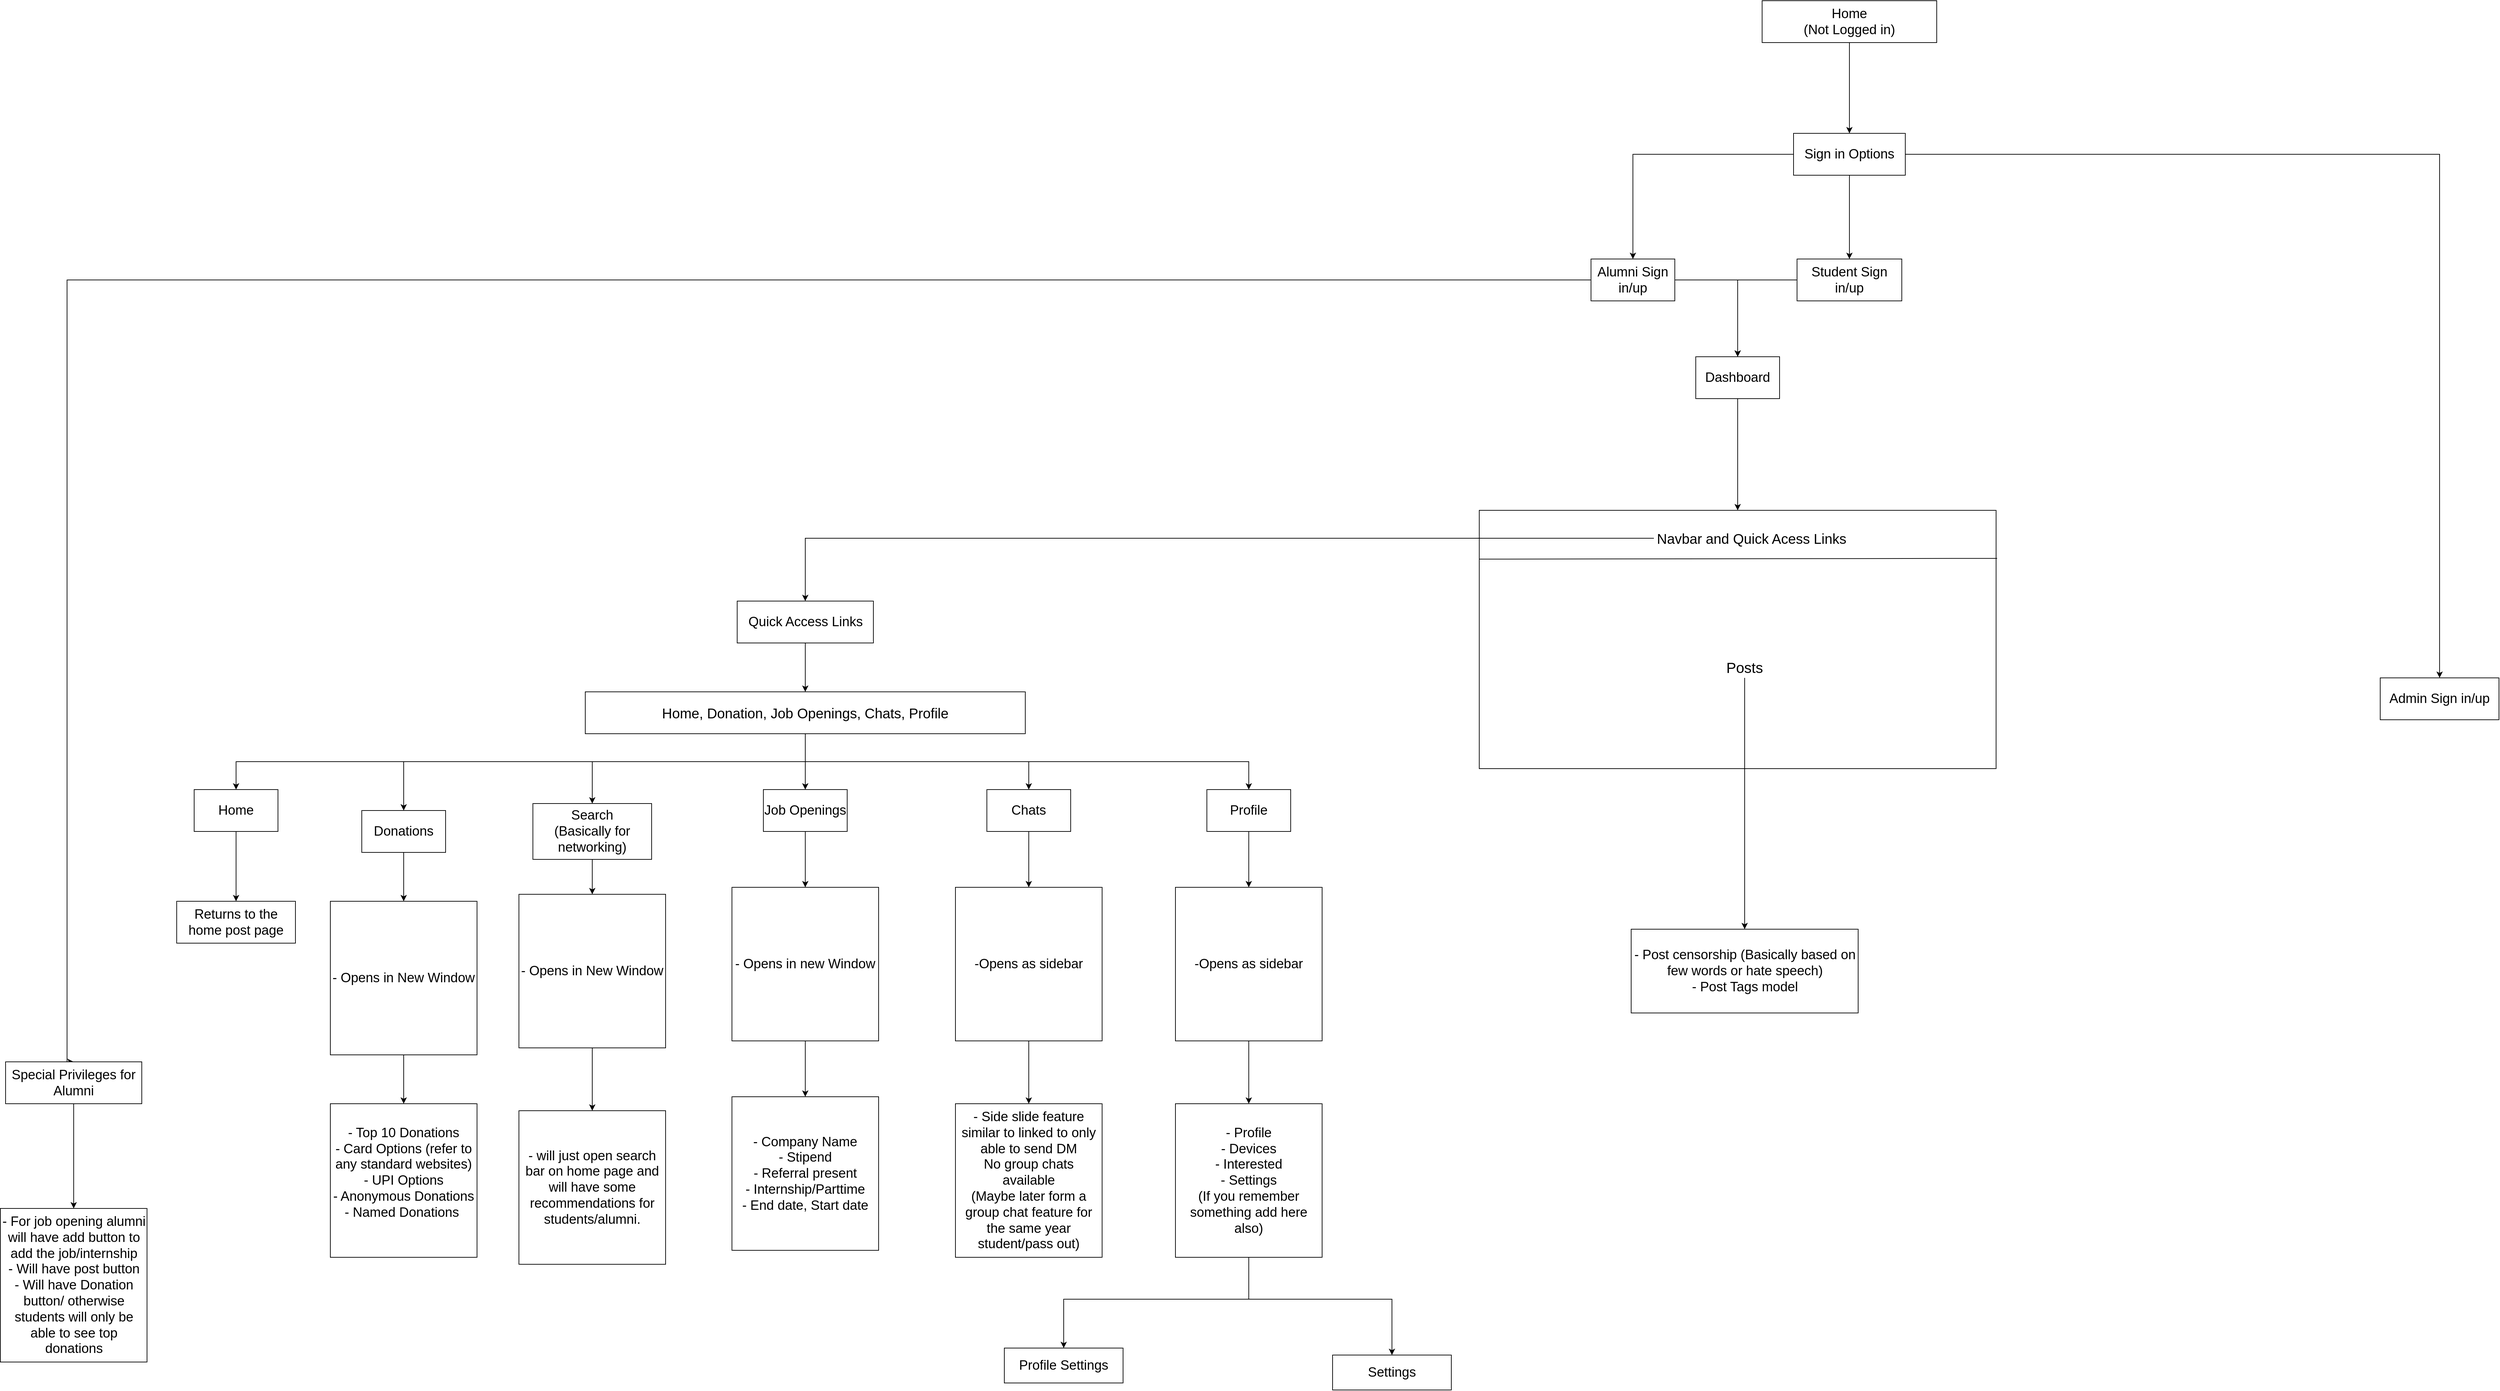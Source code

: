 <mxfile version="24.7.7">
  <diagram name="Page-1" id="4gfXaNwS_RfsjqHXzkuQ">
    <mxGraphModel dx="4313" dy="1921" grid="1" gridSize="10" guides="1" tooltips="1" connect="1" arrows="1" fold="1" page="0" pageScale="1" pageWidth="850" pageHeight="1100" math="0" shadow="0">
      <root>
        <mxCell id="0" />
        <mxCell id="1" parent="0" />
        <mxCell id="sOjH8hNvxDmf17qbo72S-2" style="edgeStyle=orthogonalEdgeStyle;rounded=0;orthogonalLoop=1;jettySize=auto;html=1;entryX=0.5;entryY=0;entryDx=0;entryDy=0;" edge="1" parent="1" source="m_6LavPOFjWht3W83s9c-1" target="m_6LavPOFjWht3W83s9c-2">
          <mxGeometry relative="1" as="geometry" />
        </mxCell>
        <mxCell id="m_6LavPOFjWht3W83s9c-1" value="&lt;font style=&quot;font-size: 19px;&quot;&gt;Home&lt;/font&gt;&lt;div style=&quot;font-size: 19px;&quot;&gt;&lt;font style=&quot;font-size: 19px;&quot;&gt;(Not Logged in)&lt;/font&gt;&lt;/div&gt;" style="rounded=0;whiteSpace=wrap;html=1;" parent="1" vertex="1">
          <mxGeometry x="315" y="-710" width="250" height="60" as="geometry" />
        </mxCell>
        <mxCell id="sOjH8hNvxDmf17qbo72S-3" style="edgeStyle=orthogonalEdgeStyle;rounded=0;orthogonalLoop=1;jettySize=auto;html=1;" edge="1" parent="1" source="m_6LavPOFjWht3W83s9c-2" target="sOjH8hNvxDmf17qbo72S-6">
          <mxGeometry relative="1" as="geometry">
            <mxPoint x="120" y="240" as="targetPoint" />
          </mxGeometry>
        </mxCell>
        <mxCell id="sOjH8hNvxDmf17qbo72S-10" style="edgeStyle=orthogonalEdgeStyle;rounded=0;orthogonalLoop=1;jettySize=auto;html=1;entryX=0.5;entryY=0;entryDx=0;entryDy=0;" edge="1" parent="1" source="m_6LavPOFjWht3W83s9c-2" target="sOjH8hNvxDmf17qbo72S-9">
          <mxGeometry relative="1" as="geometry" />
        </mxCell>
        <mxCell id="sOjH8hNvxDmf17qbo72S-11" value="" style="edgeStyle=orthogonalEdgeStyle;rounded=0;orthogonalLoop=1;jettySize=auto;html=1;" edge="1" parent="1" source="m_6LavPOFjWht3W83s9c-2" target="sOjH8hNvxDmf17qbo72S-7">
          <mxGeometry relative="1" as="geometry" />
        </mxCell>
        <mxCell id="m_6LavPOFjWht3W83s9c-2" value="&lt;font style=&quot;font-size: 19px;&quot;&gt;Sign in Options&lt;/font&gt;" style="rounded=0;whiteSpace=wrap;html=1;" parent="1" vertex="1">
          <mxGeometry x="360" y="-520" width="160" height="60" as="geometry" />
        </mxCell>
        <mxCell id="sOjH8hNvxDmf17qbo72S-23" style="edgeStyle=orthogonalEdgeStyle;rounded=0;orthogonalLoop=1;jettySize=auto;html=1;" edge="1" parent="1" source="sOjH8hNvxDmf17qbo72S-6" target="sOjH8hNvxDmf17qbo72S-20">
          <mxGeometry relative="1" as="geometry" />
        </mxCell>
        <mxCell id="sOjH8hNvxDmf17qbo72S-88" style="edgeStyle=orthogonalEdgeStyle;rounded=0;orthogonalLoop=1;jettySize=auto;html=1;entryX=0.5;entryY=0;entryDx=0;entryDy=0;" edge="1" parent="1" source="sOjH8hNvxDmf17qbo72S-6" target="sOjH8hNvxDmf17qbo72S-87">
          <mxGeometry relative="1" as="geometry">
            <Array as="points">
              <mxPoint x="-2112" y="-310" />
              <mxPoint x="-2112" y="810" />
            </Array>
          </mxGeometry>
        </mxCell>
        <mxCell id="sOjH8hNvxDmf17qbo72S-6" value="&lt;font style=&quot;font-size: 19px;&quot;&gt;Alumni Sign in/up&lt;/font&gt;" style="rounded=0;whiteSpace=wrap;html=1;" vertex="1" parent="1">
          <mxGeometry x="70" y="-340" width="120" height="60" as="geometry" />
        </mxCell>
        <mxCell id="sOjH8hNvxDmf17qbo72S-32" style="edgeStyle=orthogonalEdgeStyle;rounded=0;orthogonalLoop=1;jettySize=auto;html=1;entryX=0.5;entryY=0;entryDx=0;entryDy=0;" edge="1" parent="1" source="sOjH8hNvxDmf17qbo72S-7" target="sOjH8hNvxDmf17qbo72S-20">
          <mxGeometry relative="1" as="geometry" />
        </mxCell>
        <mxCell id="sOjH8hNvxDmf17qbo72S-7" value="&lt;font style=&quot;font-size: 19px;&quot;&gt;Student Sign in/up&lt;/font&gt;" style="rounded=0;whiteSpace=wrap;html=1;" vertex="1" parent="1">
          <mxGeometry x="365" y="-340" width="150" height="60" as="geometry" />
        </mxCell>
        <mxCell id="sOjH8hNvxDmf17qbo72S-9" value="&lt;font style=&quot;font-size: 19px;&quot;&gt;Admin Sign in/up&lt;/font&gt;" style="rounded=0;whiteSpace=wrap;html=1;" vertex="1" parent="1">
          <mxGeometry x="1200" y="260" width="170" height="60" as="geometry" />
        </mxCell>
        <mxCell id="sOjH8hNvxDmf17qbo72S-14" value="" style="rounded=0;whiteSpace=wrap;html=1;" vertex="1" parent="1">
          <mxGeometry x="-90" y="20" width="740" height="370" as="geometry" />
        </mxCell>
        <mxCell id="sOjH8hNvxDmf17qbo72S-26" style="edgeStyle=orthogonalEdgeStyle;rounded=0;orthogonalLoop=1;jettySize=auto;html=1;exitX=0.5;exitY=1;exitDx=0;exitDy=0;entryX=0.5;entryY=0;entryDx=0;entryDy=0;" edge="1" parent="1" source="sOjH8hNvxDmf17qbo72S-20" target="sOjH8hNvxDmf17qbo72S-14">
          <mxGeometry relative="1" as="geometry" />
        </mxCell>
        <mxCell id="sOjH8hNvxDmf17qbo72S-20" value="&lt;font style=&quot;font-size: 19px;&quot;&gt;Dashboard&lt;/font&gt;" style="rounded=0;whiteSpace=wrap;html=1;" vertex="1" parent="1">
          <mxGeometry x="220" y="-200" width="120" height="60" as="geometry" />
        </mxCell>
        <mxCell id="sOjH8hNvxDmf17qbo72S-103" style="edgeStyle=orthogonalEdgeStyle;rounded=0;orthogonalLoop=1;jettySize=auto;html=1;entryX=0.5;entryY=0;entryDx=0;entryDy=0;" edge="1" parent="1" source="sOjH8hNvxDmf17qbo72S-21" target="sOjH8hNvxDmf17qbo72S-28">
          <mxGeometry relative="1" as="geometry">
            <mxPoint x="-750" y="40.0" as="targetPoint" />
          </mxGeometry>
        </mxCell>
        <mxCell id="sOjH8hNvxDmf17qbo72S-21" value="&lt;font style=&quot;font-size: 20px;&quot;&gt;Navbar and Quick Acess Links&lt;/font&gt;" style="text;html=1;align=center;verticalAlign=middle;whiteSpace=wrap;rounded=0;" vertex="1" parent="1">
          <mxGeometry x="160" y="35" width="280" height="50" as="geometry" />
        </mxCell>
        <mxCell id="sOjH8hNvxDmf17qbo72S-89" style="edgeStyle=orthogonalEdgeStyle;rounded=0;orthogonalLoop=1;jettySize=auto;html=1;" edge="1" parent="1" source="sOjH8hNvxDmf17qbo72S-22" target="sOjH8hNvxDmf17qbo72S-90">
          <mxGeometry relative="1" as="geometry">
            <mxPoint x="290" y="1260" as="targetPoint" />
          </mxGeometry>
        </mxCell>
        <mxCell id="sOjH8hNvxDmf17qbo72S-22" value="&lt;font style=&quot;font-size: 21px;&quot;&gt;Posts&lt;/font&gt;" style="text;html=1;align=center;verticalAlign=middle;whiteSpace=wrap;rounded=0;" vertex="1" parent="1">
          <mxGeometry x="260" y="230" width="60" height="30" as="geometry" />
        </mxCell>
        <mxCell id="sOjH8hNvxDmf17qbo72S-104" style="edgeStyle=orthogonalEdgeStyle;rounded=0;orthogonalLoop=1;jettySize=auto;html=1;" edge="1" parent="1" source="sOjH8hNvxDmf17qbo72S-28" target="sOjH8hNvxDmf17qbo72S-30">
          <mxGeometry relative="1" as="geometry" />
        </mxCell>
        <mxCell id="sOjH8hNvxDmf17qbo72S-28" value="&lt;font style=&quot;font-size: 19px;&quot;&gt;Quick Access Links&lt;/font&gt;" style="rounded=0;whiteSpace=wrap;html=1;" vertex="1" parent="1">
          <mxGeometry x="-1152.5" y="150" width="195" height="60" as="geometry" />
        </mxCell>
        <mxCell id="sOjH8hNvxDmf17qbo72S-43" style="edgeStyle=orthogonalEdgeStyle;rounded=0;orthogonalLoop=1;jettySize=auto;html=1;entryX=0.5;entryY=0;entryDx=0;entryDy=0;" edge="1" parent="1" source="sOjH8hNvxDmf17qbo72S-30" target="sOjH8hNvxDmf17qbo72S-38">
          <mxGeometry relative="1" as="geometry">
            <Array as="points">
              <mxPoint x="-1055" y="380" />
              <mxPoint x="-1630" y="380" />
            </Array>
          </mxGeometry>
        </mxCell>
        <mxCell id="sOjH8hNvxDmf17qbo72S-45" style="edgeStyle=orthogonalEdgeStyle;rounded=0;orthogonalLoop=1;jettySize=auto;html=1;entryX=0.5;entryY=0;entryDx=0;entryDy=0;" edge="1" parent="1" source="sOjH8hNvxDmf17qbo72S-30" target="sOjH8hNvxDmf17qbo72S-40">
          <mxGeometry relative="1" as="geometry" />
        </mxCell>
        <mxCell id="sOjH8hNvxDmf17qbo72S-47" style="edgeStyle=orthogonalEdgeStyle;rounded=0;orthogonalLoop=1;jettySize=auto;html=1;entryX=0.5;entryY=0;entryDx=0;entryDy=0;" edge="1" parent="1" source="sOjH8hNvxDmf17qbo72S-30" target="sOjH8hNvxDmf17qbo72S-39">
          <mxGeometry relative="1" as="geometry" />
        </mxCell>
        <mxCell id="sOjH8hNvxDmf17qbo72S-73" style="edgeStyle=orthogonalEdgeStyle;rounded=0;orthogonalLoop=1;jettySize=auto;html=1;entryX=0.5;entryY=0;entryDx=0;entryDy=0;" edge="1" parent="1" source="sOjH8hNvxDmf17qbo72S-30" target="sOjH8hNvxDmf17qbo72S-33">
          <mxGeometry relative="1" as="geometry">
            <Array as="points">
              <mxPoint x="-1055" y="380" />
              <mxPoint x="-1870" y="380" />
            </Array>
          </mxGeometry>
        </mxCell>
        <mxCell id="sOjH8hNvxDmf17qbo72S-74" style="edgeStyle=orthogonalEdgeStyle;rounded=0;orthogonalLoop=1;jettySize=auto;html=1;" edge="1" parent="1" source="sOjH8hNvxDmf17qbo72S-30" target="sOjH8hNvxDmf17qbo72S-41">
          <mxGeometry relative="1" as="geometry">
            <Array as="points">
              <mxPoint x="-1055" y="380" />
              <mxPoint x="-420" y="380" />
            </Array>
          </mxGeometry>
        </mxCell>
        <mxCell id="sOjH8hNvxDmf17qbo72S-99" style="edgeStyle=orthogonalEdgeStyle;rounded=0;orthogonalLoop=1;jettySize=auto;html=1;entryX=0.5;entryY=0;entryDx=0;entryDy=0;" edge="1" parent="1" source="sOjH8hNvxDmf17qbo72S-30" target="sOjH8hNvxDmf17qbo72S-96">
          <mxGeometry relative="1" as="geometry">
            <Array as="points">
              <mxPoint x="-1055" y="380" />
              <mxPoint x="-1360" y="380" />
            </Array>
          </mxGeometry>
        </mxCell>
        <mxCell id="sOjH8hNvxDmf17qbo72S-30" value="&lt;font style=&quot;font-size: 20px;&quot;&gt;Home, Donation, Job Openings, Chats, Profile&lt;/font&gt;" style="rounded=0;whiteSpace=wrap;html=1;" vertex="1" parent="1">
          <mxGeometry x="-1370" y="280" width="630" height="60" as="geometry" />
        </mxCell>
        <mxCell id="sOjH8hNvxDmf17qbo72S-37" value="" style="edgeStyle=orthogonalEdgeStyle;rounded=0;orthogonalLoop=1;jettySize=auto;html=1;" edge="1" parent="1" source="sOjH8hNvxDmf17qbo72S-33" target="sOjH8hNvxDmf17qbo72S-36">
          <mxGeometry relative="1" as="geometry" />
        </mxCell>
        <mxCell id="sOjH8hNvxDmf17qbo72S-33" value="&lt;font style=&quot;font-size: 19px;&quot;&gt;Home&lt;/font&gt;" style="whiteSpace=wrap;html=1;rounded=0;" vertex="1" parent="1">
          <mxGeometry x="-1930" y="420" width="120" height="60" as="geometry" />
        </mxCell>
        <mxCell id="sOjH8hNvxDmf17qbo72S-36" value="&lt;font style=&quot;font-size: 19px;&quot;&gt;Returns to the home post page&lt;/font&gt;" style="rounded=0;whiteSpace=wrap;html=1;" vertex="1" parent="1">
          <mxGeometry x="-1955" y="580" width="170" height="60" as="geometry" />
        </mxCell>
        <mxCell id="sOjH8hNvxDmf17qbo72S-77" style="edgeStyle=orthogonalEdgeStyle;rounded=0;orthogonalLoop=1;jettySize=auto;html=1;entryX=0.5;entryY=0;entryDx=0;entryDy=0;" edge="1" parent="1" source="sOjH8hNvxDmf17qbo72S-38" target="sOjH8hNvxDmf17qbo72S-76">
          <mxGeometry relative="1" as="geometry" />
        </mxCell>
        <mxCell id="sOjH8hNvxDmf17qbo72S-38" value="&lt;font style=&quot;font-size: 19px;&quot;&gt;Donations&lt;/font&gt;" style="whiteSpace=wrap;html=1;rounded=0;" vertex="1" parent="1">
          <mxGeometry x="-1690" y="450" width="120" height="60" as="geometry" />
        </mxCell>
        <mxCell id="sOjH8hNvxDmf17qbo72S-80" style="edgeStyle=orthogonalEdgeStyle;rounded=0;orthogonalLoop=1;jettySize=auto;html=1;" edge="1" parent="1" source="sOjH8hNvxDmf17qbo72S-39" target="sOjH8hNvxDmf17qbo72S-79">
          <mxGeometry relative="1" as="geometry" />
        </mxCell>
        <mxCell id="sOjH8hNvxDmf17qbo72S-39" value="&lt;font style=&quot;font-size: 19px;&quot;&gt;Job Openings&lt;/font&gt;" style="whiteSpace=wrap;html=1;rounded=0;" vertex="1" parent="1">
          <mxGeometry x="-1115" y="420" width="120" height="60" as="geometry" />
        </mxCell>
        <mxCell id="sOjH8hNvxDmf17qbo72S-82" style="edgeStyle=orthogonalEdgeStyle;rounded=0;orthogonalLoop=1;jettySize=auto;html=1;entryX=0.5;entryY=0;entryDx=0;entryDy=0;" edge="1" parent="1" source="sOjH8hNvxDmf17qbo72S-40" target="sOjH8hNvxDmf17qbo72S-81">
          <mxGeometry relative="1" as="geometry" />
        </mxCell>
        <mxCell id="sOjH8hNvxDmf17qbo72S-40" value="&lt;font style=&quot;font-size: 19px;&quot;&gt;Chats&lt;/font&gt;" style="whiteSpace=wrap;html=1;rounded=0;" vertex="1" parent="1">
          <mxGeometry x="-795" y="420" width="120" height="60" as="geometry" />
        </mxCell>
        <mxCell id="sOjH8hNvxDmf17qbo72S-71" style="edgeStyle=orthogonalEdgeStyle;rounded=0;orthogonalLoop=1;jettySize=auto;html=1;" edge="1" parent="1" source="sOjH8hNvxDmf17qbo72S-41" target="sOjH8hNvxDmf17qbo72S-69">
          <mxGeometry relative="1" as="geometry" />
        </mxCell>
        <mxCell id="sOjH8hNvxDmf17qbo72S-41" value="&lt;font style=&quot;font-size: 19px;&quot;&gt;Profile&lt;/font&gt;" style="whiteSpace=wrap;html=1;rounded=0;" vertex="1" parent="1">
          <mxGeometry x="-480" y="420" width="120" height="60" as="geometry" />
        </mxCell>
        <mxCell id="sOjH8hNvxDmf17qbo72S-51" value="&lt;font style=&quot;font-size: 19px;&quot;&gt;- Top 10 Donations&lt;/font&gt;&lt;div&gt;&lt;span style=&quot;font-size: 19px;&quot;&gt;- Card Options (refer to any standard websites)&lt;/span&gt;&lt;/div&gt;&lt;div&gt;&lt;span style=&quot;font-size: 19px;&quot;&gt;- UPI Options&lt;/span&gt;&lt;/div&gt;&lt;div&gt;&lt;span style=&quot;font-size: 19px;&quot;&gt;- Anonymous Donations&lt;/span&gt;&lt;/div&gt;&lt;div&gt;&lt;span style=&quot;font-size: 19px;&quot;&gt;- Named Donations&amp;nbsp;&lt;/span&gt;&lt;/div&gt;&lt;div&gt;&lt;span style=&quot;font-size: 19px;&quot;&gt;&lt;br&gt;&lt;/span&gt;&lt;/div&gt;" style="whiteSpace=wrap;html=1;rounded=0;" vertex="1" parent="1">
          <mxGeometry x="-1735" y="870" width="210" height="220" as="geometry" />
        </mxCell>
        <mxCell id="sOjH8hNvxDmf17qbo72S-54" value="&lt;span style=&quot;font-size: 19px;&quot;&gt;- Company Name&lt;/span&gt;&lt;div&gt;&lt;span style=&quot;font-size: 19px;&quot;&gt;- Stipend&lt;/span&gt;&lt;/div&gt;&lt;div&gt;&lt;span style=&quot;font-size: 19px;&quot;&gt;- R&lt;/span&gt;&lt;span style=&quot;background-color: initial; font-size: 19px;&quot;&gt;eferral&lt;/span&gt;&lt;span style=&quot;font-size: 19px; background-color: initial;&quot;&gt;&amp;nbsp;present&lt;/span&gt;&lt;/div&gt;&lt;div&gt;&lt;span style=&quot;font-size: 19px; background-color: initial;&quot;&gt;- Internship/Parttime&lt;/span&gt;&lt;/div&gt;&lt;div&gt;&lt;span style=&quot;font-size: 19px; background-color: initial;&quot;&gt;- End date, Start date&lt;/span&gt;&lt;/div&gt;" style="whiteSpace=wrap;html=1;rounded=0;" vertex="1" parent="1">
          <mxGeometry x="-1160" y="860" width="210" height="220" as="geometry" />
        </mxCell>
        <mxCell id="sOjH8hNvxDmf17qbo72S-56" value="&lt;span style=&quot;font-size: 19px;&quot;&gt;- Side slide feature similar to linked to only able to send DM&lt;/span&gt;&lt;div&gt;&lt;span style=&quot;font-size: 19px;&quot;&gt;No group chats available&lt;/span&gt;&lt;/div&gt;&lt;div&gt;&lt;span style=&quot;font-size: 19px;&quot;&gt;(Maybe later form a group chat feature for the same year student/pass out)&lt;/span&gt;&lt;/div&gt;" style="whiteSpace=wrap;html=1;rounded=0;" vertex="1" parent="1">
          <mxGeometry x="-840" y="870" width="210" height="220" as="geometry" />
        </mxCell>
        <mxCell id="sOjH8hNvxDmf17qbo72S-67" value="" style="endArrow=none;html=1;rounded=0;entryX=1.002;entryY=0.186;entryDx=0;entryDy=0;entryPerimeter=0;exitX=0;exitY=0.189;exitDx=0;exitDy=0;exitPerimeter=0;" edge="1" parent="1" source="sOjH8hNvxDmf17qbo72S-14" target="sOjH8hNvxDmf17qbo72S-14">
          <mxGeometry width="50" height="50" relative="1" as="geometry">
            <mxPoint x="220" y="920" as="sourcePoint" />
            <mxPoint x="270" y="870" as="targetPoint" />
          </mxGeometry>
        </mxCell>
        <mxCell id="sOjH8hNvxDmf17qbo72S-72" style="edgeStyle=orthogonalEdgeStyle;rounded=0;orthogonalLoop=1;jettySize=auto;html=1;entryX=0.5;entryY=0;entryDx=0;entryDy=0;" edge="1" parent="1" source="sOjH8hNvxDmf17qbo72S-69" target="sOjH8hNvxDmf17qbo72S-70">
          <mxGeometry relative="1" as="geometry" />
        </mxCell>
        <mxCell id="sOjH8hNvxDmf17qbo72S-69" value="&lt;span style=&quot;font-size: 19px;&quot;&gt;-Opens as sidebar&lt;/span&gt;" style="whiteSpace=wrap;html=1;rounded=0;" vertex="1" parent="1">
          <mxGeometry x="-525" y="560" width="210" height="220" as="geometry" />
        </mxCell>
        <mxCell id="sOjH8hNvxDmf17qbo72S-110" style="edgeStyle=orthogonalEdgeStyle;rounded=0;orthogonalLoop=1;jettySize=auto;html=1;entryX=0.5;entryY=0;entryDx=0;entryDy=0;" edge="1" parent="1" source="sOjH8hNvxDmf17qbo72S-70" target="sOjH8hNvxDmf17qbo72S-108">
          <mxGeometry relative="1" as="geometry">
            <Array as="points">
              <mxPoint x="-420" y="1150" />
              <mxPoint x="-215" y="1150" />
            </Array>
          </mxGeometry>
        </mxCell>
        <mxCell id="sOjH8hNvxDmf17qbo72S-111" style="edgeStyle=orthogonalEdgeStyle;rounded=0;orthogonalLoop=1;jettySize=auto;html=1;" edge="1" parent="1" source="sOjH8hNvxDmf17qbo72S-70" target="sOjH8hNvxDmf17qbo72S-107">
          <mxGeometry relative="1" as="geometry">
            <Array as="points">
              <mxPoint x="-420" y="1150" />
              <mxPoint x="-685" y="1150" />
            </Array>
          </mxGeometry>
        </mxCell>
        <mxCell id="sOjH8hNvxDmf17qbo72S-70" value="&lt;span style=&quot;font-size: 19px;&quot;&gt;- Profile&lt;/span&gt;&lt;div&gt;&lt;span style=&quot;font-size: 19px;&quot;&gt;- Devices&lt;/span&gt;&lt;/div&gt;&lt;div&gt;&lt;span style=&quot;font-size: 19px;&quot;&gt;- Interested&lt;/span&gt;&lt;/div&gt;&lt;div&gt;&lt;span style=&quot;font-size: 19px;&quot;&gt;- Settings&lt;/span&gt;&lt;/div&gt;&lt;div&gt;&lt;span style=&quot;font-size: 19px;&quot;&gt;(If you remember something add here also)&lt;/span&gt;&lt;/div&gt;" style="whiteSpace=wrap;html=1;rounded=0;" vertex="1" parent="1">
          <mxGeometry x="-525" y="870" width="210" height="220" as="geometry" />
        </mxCell>
        <mxCell id="sOjH8hNvxDmf17qbo72S-78" style="edgeStyle=orthogonalEdgeStyle;rounded=0;orthogonalLoop=1;jettySize=auto;html=1;entryX=0.5;entryY=0;entryDx=0;entryDy=0;" edge="1" parent="1" source="sOjH8hNvxDmf17qbo72S-76" target="sOjH8hNvxDmf17qbo72S-51">
          <mxGeometry relative="1" as="geometry" />
        </mxCell>
        <mxCell id="sOjH8hNvxDmf17qbo72S-76" value="&lt;span style=&quot;font-size: 19px;&quot;&gt;- Opens in New Window&lt;/span&gt;" style="whiteSpace=wrap;html=1;rounded=0;" vertex="1" parent="1">
          <mxGeometry x="-1735" y="580" width="210" height="220" as="geometry" />
        </mxCell>
        <mxCell id="sOjH8hNvxDmf17qbo72S-84" style="edgeStyle=orthogonalEdgeStyle;rounded=0;orthogonalLoop=1;jettySize=auto;html=1;entryX=0.5;entryY=0;entryDx=0;entryDy=0;" edge="1" parent="1" source="sOjH8hNvxDmf17qbo72S-79" target="sOjH8hNvxDmf17qbo72S-54">
          <mxGeometry relative="1" as="geometry" />
        </mxCell>
        <mxCell id="sOjH8hNvxDmf17qbo72S-79" value="&lt;span style=&quot;font-size: 19px;&quot;&gt;- Opens in new Window&lt;/span&gt;" style="whiteSpace=wrap;html=1;rounded=0;" vertex="1" parent="1">
          <mxGeometry x="-1160" y="560" width="210" height="220" as="geometry" />
        </mxCell>
        <mxCell id="sOjH8hNvxDmf17qbo72S-83" style="edgeStyle=orthogonalEdgeStyle;rounded=0;orthogonalLoop=1;jettySize=auto;html=1;exitX=0.5;exitY=1;exitDx=0;exitDy=0;entryX=0.5;entryY=0;entryDx=0;entryDy=0;" edge="1" parent="1" source="sOjH8hNvxDmf17qbo72S-81" target="sOjH8hNvxDmf17qbo72S-56">
          <mxGeometry relative="1" as="geometry" />
        </mxCell>
        <mxCell id="sOjH8hNvxDmf17qbo72S-81" value="&lt;span style=&quot;font-size: 19px;&quot;&gt;-Opens as sidebar&lt;/span&gt;" style="whiteSpace=wrap;html=1;rounded=0;" vertex="1" parent="1">
          <mxGeometry x="-840" y="560" width="210" height="220" as="geometry" />
        </mxCell>
        <mxCell id="sOjH8hNvxDmf17qbo72S-93" style="edgeStyle=orthogonalEdgeStyle;rounded=0;orthogonalLoop=1;jettySize=auto;html=1;" edge="1" parent="1" source="sOjH8hNvxDmf17qbo72S-87" target="sOjH8hNvxDmf17qbo72S-92">
          <mxGeometry relative="1" as="geometry" />
        </mxCell>
        <mxCell id="sOjH8hNvxDmf17qbo72S-87" value="&lt;font style=&quot;font-size: 19px;&quot;&gt;Special Privileges for Alumni&lt;/font&gt;" style="rounded=0;whiteSpace=wrap;html=1;" vertex="1" parent="1">
          <mxGeometry x="-2200" y="810" width="195" height="60" as="geometry" />
        </mxCell>
        <mxCell id="sOjH8hNvxDmf17qbo72S-90" value="&lt;font style=&quot;font-size: 19px;&quot;&gt;- Post censorship (Basically based on few words or hate speech)&lt;/font&gt;&lt;div style=&quot;font-size: 19px;&quot;&gt;&lt;font style=&quot;font-size: 19px;&quot;&gt;- Post Tags model&lt;/font&gt;&lt;/div&gt;" style="rounded=0;whiteSpace=wrap;html=1;" vertex="1" parent="1">
          <mxGeometry x="127.5" y="620" width="325" height="120" as="geometry" />
        </mxCell>
        <mxCell id="sOjH8hNvxDmf17qbo72S-92" value="&lt;div&gt;&lt;span style=&quot;font-size: 19px;&quot;&gt;- For job opening alumni will have add button to add the job/internship&lt;/span&gt;&lt;/div&gt;&lt;div&gt;&lt;span style=&quot;font-size: 19px;&quot;&gt;- Will have post button&lt;/span&gt;&lt;/div&gt;&lt;div&gt;&lt;span style=&quot;font-size: 19px;&quot;&gt;- Will have Donation button/ otherwise students will only be able to see top donations&lt;/span&gt;&lt;/div&gt;" style="whiteSpace=wrap;html=1;rounded=0;" vertex="1" parent="1">
          <mxGeometry x="-2207.5" y="1020" width="210" height="220" as="geometry" />
        </mxCell>
        <mxCell id="sOjH8hNvxDmf17qbo72S-101" style="edgeStyle=orthogonalEdgeStyle;rounded=0;orthogonalLoop=1;jettySize=auto;html=1;entryX=0.5;entryY=0;entryDx=0;entryDy=0;" edge="1" parent="1" source="sOjH8hNvxDmf17qbo72S-94" target="sOjH8hNvxDmf17qbo72S-95">
          <mxGeometry relative="1" as="geometry" />
        </mxCell>
        <mxCell id="sOjH8hNvxDmf17qbo72S-94" value="&lt;span style=&quot;font-size: 19px;&quot;&gt;- Opens in New Window&lt;/span&gt;" style="whiteSpace=wrap;html=1;rounded=0;" vertex="1" parent="1">
          <mxGeometry x="-1465" y="570" width="210" height="220" as="geometry" />
        </mxCell>
        <mxCell id="sOjH8hNvxDmf17qbo72S-95" value="&lt;div&gt;&lt;span style=&quot;font-size: 19px;&quot;&gt;- will just open search bar on home page and will have some recommendations for students/alumni.&lt;/span&gt;&lt;/div&gt;" style="whiteSpace=wrap;html=1;rounded=0;" vertex="1" parent="1">
          <mxGeometry x="-1465" y="880" width="210" height="220" as="geometry" />
        </mxCell>
        <mxCell id="sOjH8hNvxDmf17qbo72S-100" style="edgeStyle=orthogonalEdgeStyle;rounded=0;orthogonalLoop=1;jettySize=auto;html=1;entryX=0.5;entryY=0;entryDx=0;entryDy=0;" edge="1" parent="1" source="sOjH8hNvxDmf17qbo72S-96" target="sOjH8hNvxDmf17qbo72S-94">
          <mxGeometry relative="1" as="geometry" />
        </mxCell>
        <mxCell id="sOjH8hNvxDmf17qbo72S-96" value="&lt;font style=&quot;font-size: 19px;&quot;&gt;Search&lt;/font&gt;&lt;div&gt;&lt;font style=&quot;font-size: 19px;&quot;&gt;(Basically for networking)&lt;/font&gt;&lt;/div&gt;" style="whiteSpace=wrap;html=1;rounded=0;" vertex="1" parent="1">
          <mxGeometry x="-1445" y="440" width="170" height="80" as="geometry" />
        </mxCell>
        <mxCell id="sOjH8hNvxDmf17qbo72S-107" value="&lt;span style=&quot;font-size: 19px;&quot;&gt;Profile Settings&lt;/span&gt;" style="whiteSpace=wrap;html=1;rounded=0;" vertex="1" parent="1">
          <mxGeometry x="-770" y="1220" width="170" height="50" as="geometry" />
        </mxCell>
        <mxCell id="sOjH8hNvxDmf17qbo72S-108" value="&lt;span style=&quot;font-size: 19px;&quot;&gt;Settings&lt;/span&gt;" style="whiteSpace=wrap;html=1;rounded=0;" vertex="1" parent="1">
          <mxGeometry x="-300" y="1230" width="170" height="50" as="geometry" />
        </mxCell>
      </root>
    </mxGraphModel>
  </diagram>
</mxfile>
